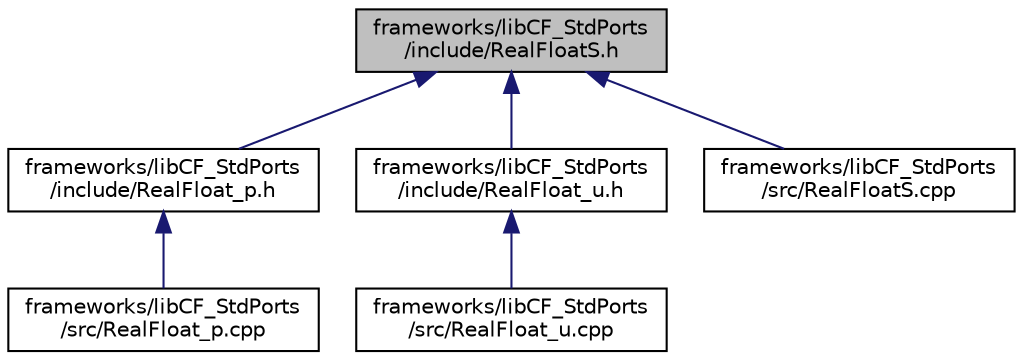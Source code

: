 digraph "frameworks/libCF_StdPorts/include/RealFloatS.h"
{
 // INTERACTIVE_SVG=YES
  edge [fontname="Helvetica",fontsize="10",labelfontname="Helvetica",labelfontsize="10"];
  node [fontname="Helvetica",fontsize="10",shape=record];
  Node1 [label="frameworks/libCF_StdPorts\l/include/RealFloatS.h",height=0.2,width=0.4,color="black", fillcolor="grey75", style="filled", fontcolor="black"];
  Node1 -> Node2 [dir="back",color="midnightblue",fontsize="10",style="solid",fontname="Helvetica"];
  Node2 [label="frameworks/libCF_StdPorts\l/include/RealFloat_p.h",height=0.2,width=0.4,color="black", fillcolor="white", style="filled",URL="$_real_float__p_8h.html",tooltip=":  "];
  Node2 -> Node3 [dir="back",color="midnightblue",fontsize="10",style="solid",fontname="Helvetica"];
  Node3 [label="frameworks/libCF_StdPorts\l/src/RealFloat_p.cpp",height=0.2,width=0.4,color="black", fillcolor="white", style="filled",URL="$_real_float__p_8cpp.html",tooltip=":  "];
  Node1 -> Node4 [dir="back",color="midnightblue",fontsize="10",style="solid",fontname="Helvetica"];
  Node4 [label="frameworks/libCF_StdPorts\l/include/RealFloat_u.h",height=0.2,width=0.4,color="black", fillcolor="white", style="filled",URL="$_real_float__u_8h.html",tooltip=":  "];
  Node4 -> Node5 [dir="back",color="midnightblue",fontsize="10",style="solid",fontname="Helvetica"];
  Node5 [label="frameworks/libCF_StdPorts\l/src/RealFloat_u.cpp",height=0.2,width=0.4,color="black", fillcolor="white", style="filled",URL="$_real_float__u_8cpp.html",tooltip=":  "];
  Node1 -> Node6 [dir="back",color="midnightblue",fontsize="10",style="solid",fontname="Helvetica"];
  Node6 [label="frameworks/libCF_StdPorts\l/src/RealFloatS.cpp",height=0.2,width=0.4,color="black", fillcolor="white", style="filled",URL="$_real_float_s_8cpp.html"];
}
